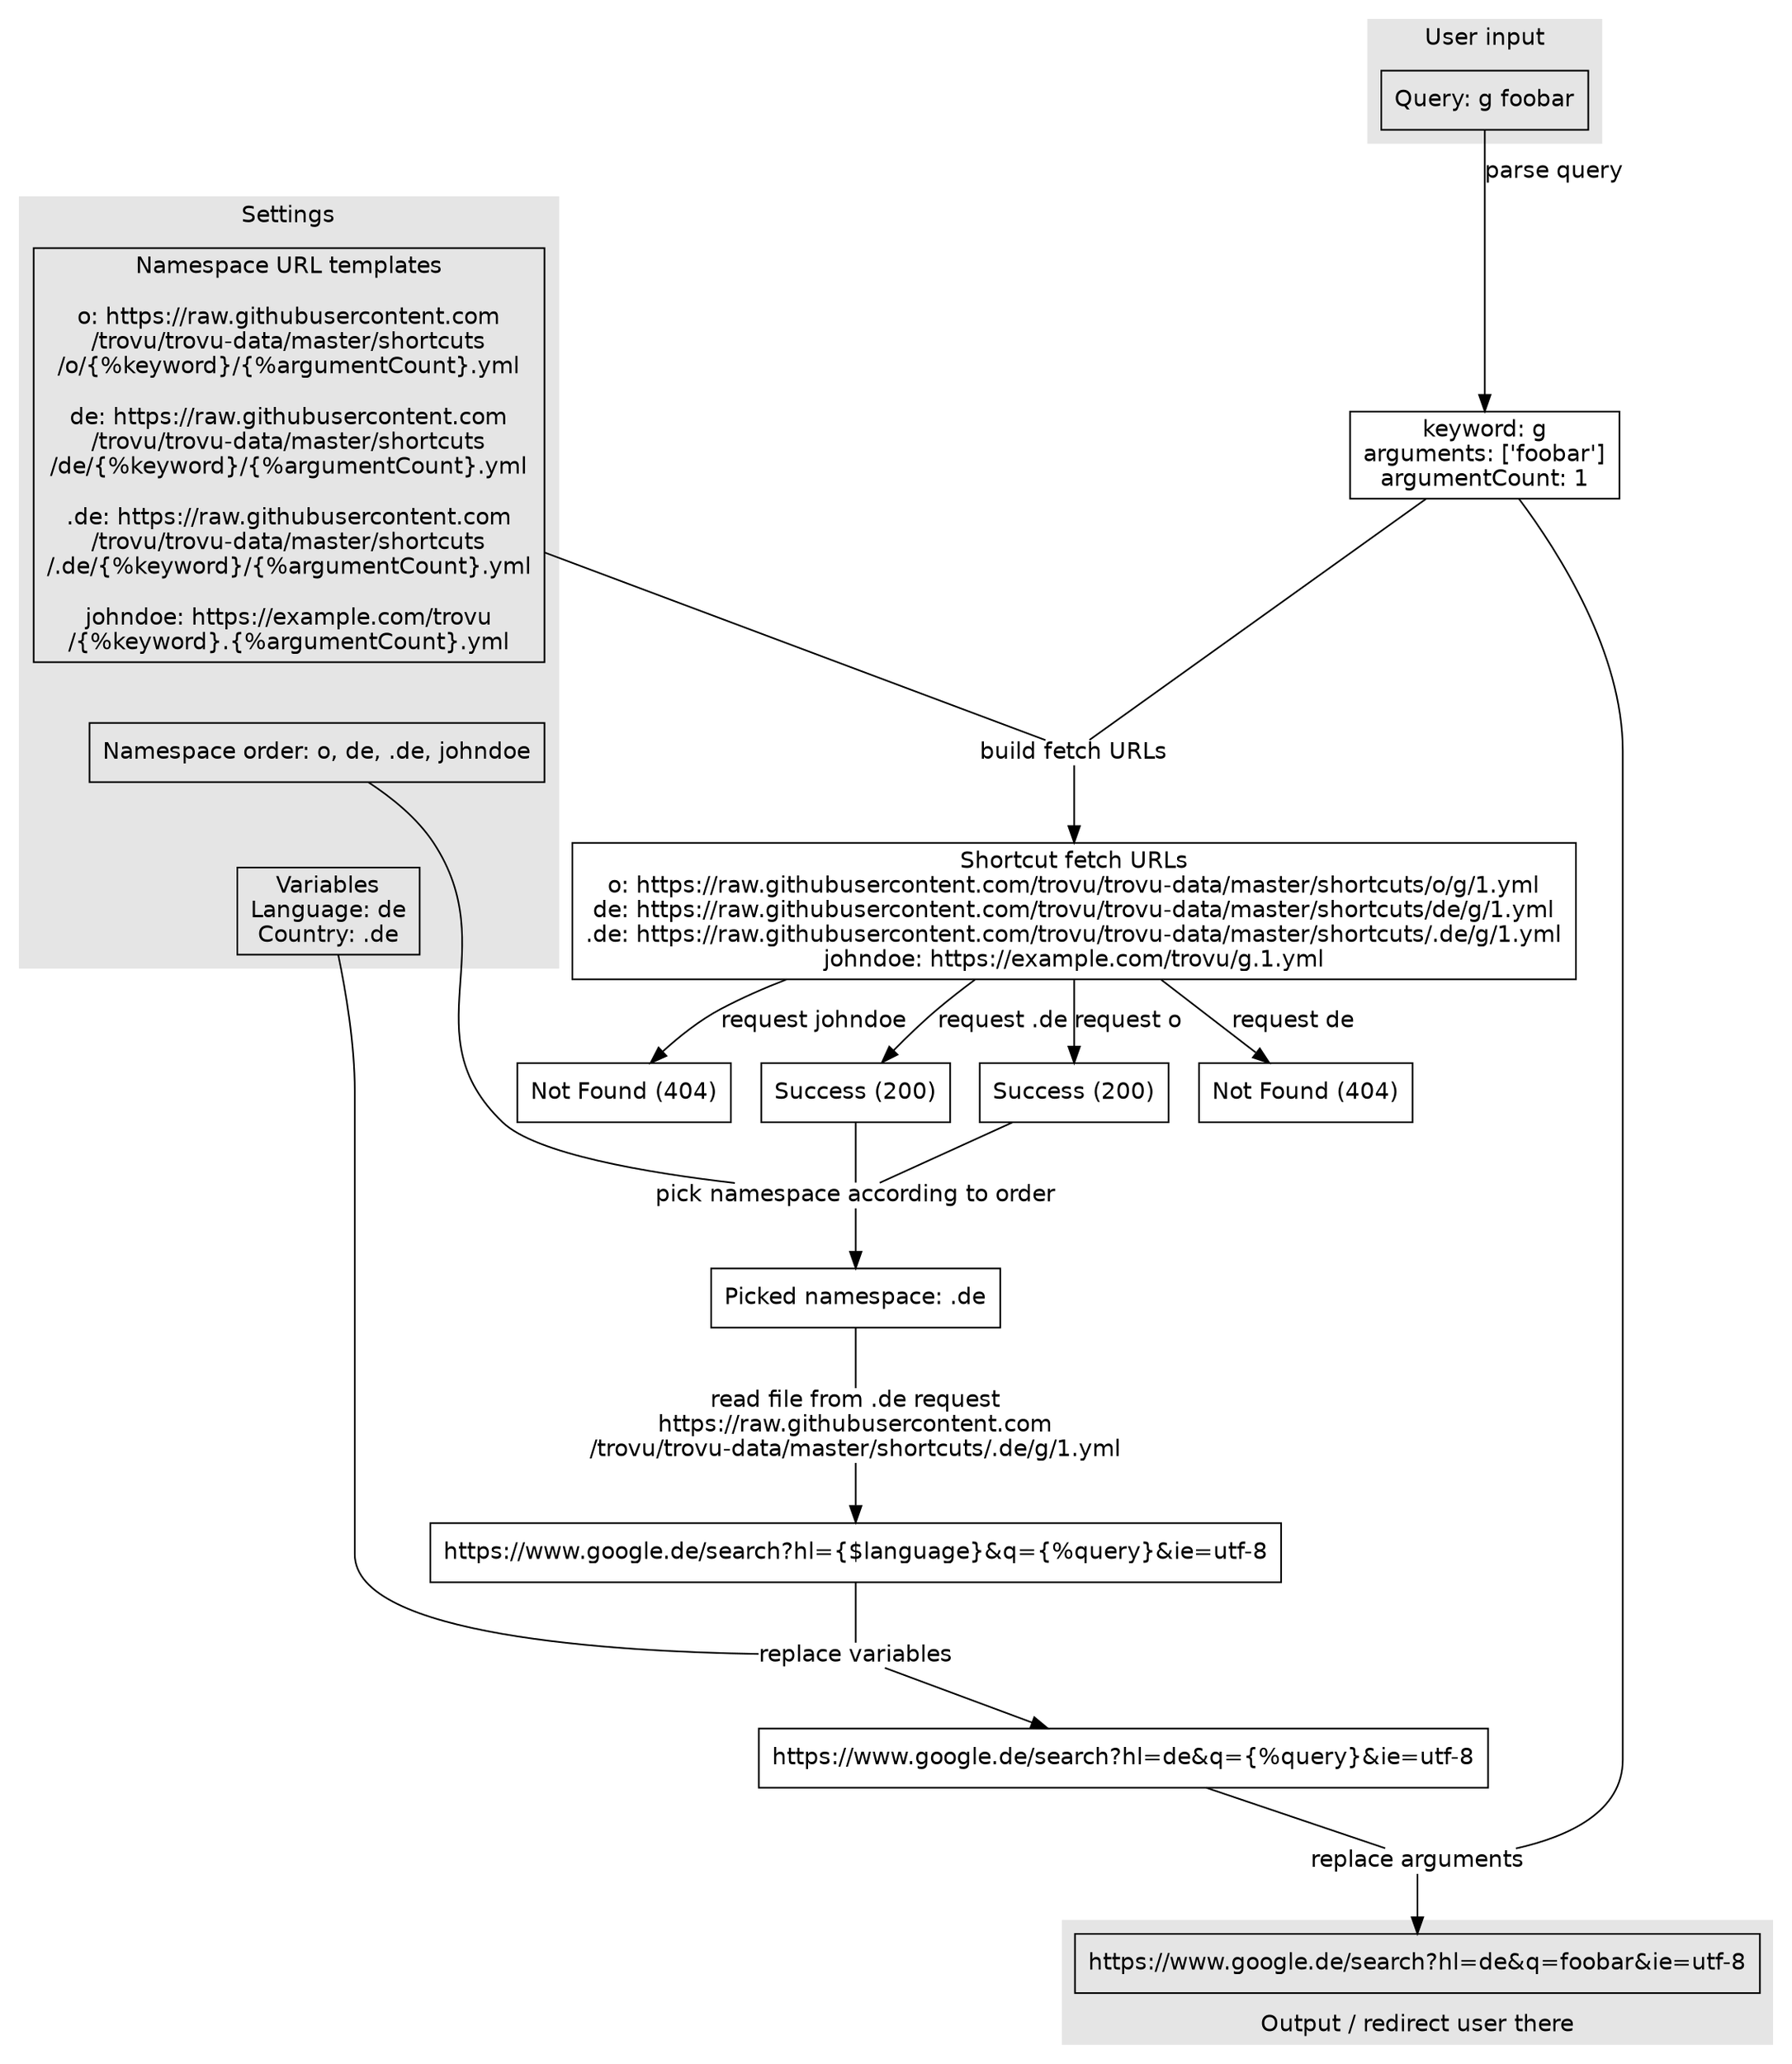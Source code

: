 digraph {

  node [shape="rectangle"]
  graph [fontname = "helvetica"];
  node [fontname = "helvetica"];
  edge [fontname = "helvetica"];

  subgraph cluster_input {
    label="User input";
    style=filled;
    color=gray90;
    query [label="Query: g foobar"];
  }
  subgraph cluster_settings {
    label="Settings";
    style=filled;
    color=gray90;
    namespaceUrlTemplates -> namespaceOrder [style="invis"];
    namespaceOrder ->  variables [style="invis"];
    variables [label="Variables\nLanguage: de\nCountry: .de"]
    namespaceOrder [label="Namespace order: o, de, .de, johndoe"];
    namespaceUrlTemplates [label="Namespace URL templates

o: https://raw.githubusercontent.com
/trovu/trovu-data/master/shortcuts
/o/{%keyword}/{%argumentCount}.yml

de: https://raw.githubusercontent.com
/trovu/trovu-data/master/shortcuts
/de/{%keyword}/{%argumentCount}.yml

.de: https://raw.githubusercontent.com
/trovu/trovu-data/master/shortcuts
/.de/{%keyword}/{%argumentCount}.yml

johndoe: https://example.com/trovu
/{%keyword}.{%argumentCount}.yml
"];
  }
  subgraph cluster_output {
    label="Output / redirect user there";
    labelloc=b;
    style=filled;
    color=gray90;
    redirectUrlReplacedArguments[label="https://www.google.de/search?hl=de&q=foobar&ie=utf-8"]
  }

  parsedQuery [label="keyword: g\narguments: ['foobar']\nargumentCount: 1"];
  shortcutFetchUrls [label="Shortcut fetch URLs
o: https://raw.githubusercontent.com/trovu/trovu-data/master/shortcuts/o/g/1.yml
de: https://raw.githubusercontent.com/trovu/trovu-data/master/shortcuts/de/g/1.yml
.de: https://raw.githubusercontent.com/trovu/trovu-data/master/shortcuts/.de/g/1.yml
johndoe: https://example.com/trovu/g.1.yml
"];

  responseO [label="Success (200)"];
  responseDe [label="Not Found (404)"];
  responseDotDe [label="Success (200)"];
  responseJohnDoe [label="Not Found (404)"];
  redirectUrlDotDe [label="https://www.google.de/search?hl={$language}&q={%query}&ie=utf-8"];
  query->parsedQuery [label="parse query"];
  parsedQuery -> buildFetchUrls[arrowhead="none"];
  namespaceUrlTemplates -> buildFetchUrls[arrowhead="none"];
 
  buildFetchUrls [label="build fetch URLs" shape="none" margin=0 width=0 height=0]; 

  buildFetchUrls -> shortcutFetchUrls;
  shortcutFetchUrls -> responseO [label="request o"];
  shortcutFetchUrls -> responseDe [label="request de"];
  shortcutFetchUrls -> responseDotDe [label="request .de"];
  shortcutFetchUrls -> responseJohnDoe [label="request johndoe"];
  responseO -> pickNamespace[arrowhead="none"];
  responseDotDe -> pickNamespace[arrowhead="none"];
  namespaceOrder -> pickNamespace [arrowhead="none"];

  pickNamespace [label="pick namespace according to order" shape="none" margin=0 width=0 height=0];
  pickNamespace -> pickedNamespace;
  pickedNamespace [label="Picked namespace: .de"]
  pickedNamespace -> readFile [arrowhead="none"];
  readFile [label="read file from .de request\nhttps://raw.githubusercontent.com
/trovu/trovu-data/master/shortcuts/.de/g/1.yml" shape="none" margin=0 width=0 height=0];
  readFile -> redirectUrlDotDe; 
  redirectUrlReplacedVariables[label="https://www.google.de/search?hl=de&q={%query}&ie=utf-8"]
  redirectUrlDotDe -> replaceVariables [arrowhead="none"];
  variables -> replaceVariables [arrowhead="none"];
  replaceVariables [label="replace variables" shape="none" margin=0 width=0 height=0];
  replaceVariables -> redirectUrlReplacedVariables;
  replaceArguments [label="replace arguments" shape="none" margin=0 width=0 height=0];
  redirectUrlReplacedVariables -> replaceArguments [arrowhead="none"];
  parsedQuery -> replaceArguments [arrowhead="none"];
  replaceArguments -> redirectUrlReplacedArguments;
}
